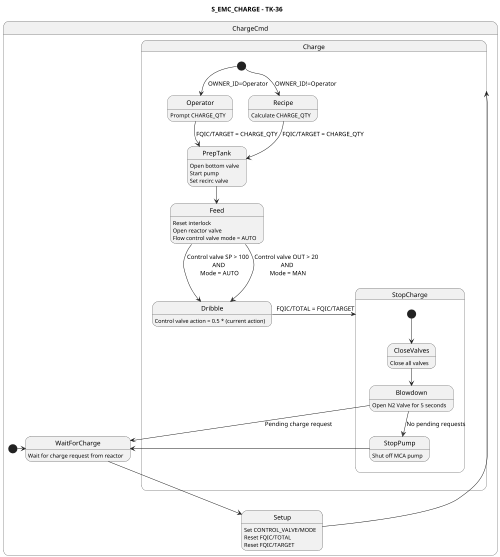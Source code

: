 @startuml
scale 500 width

title S_EMC_CHARGE - TK-36

state ChargeCmd{

    [*] -right-> WaitForCharge

    WaitForCharge : Wait for charge request from reactor

    WaitForCharge --> Setup

    state Setup{
        Setup: Set CONTROL_VALVE/MODE
        Setup: Reset FQIC/TOTAL
        Setup: Reset FQIC/TARGET
    }

    Setup --> Charge

    state Charge{
      [*] --> Operator : OWNER_ID=Operator
      [*] --> Recipe : OWNER_ID!=Operator

      state Operator : Prompt CHARGE_QTY

      state Recipe : Calculate CHARGE_QTY

      Operator --> PrepTank : FQIC/TARGET = CHARGE_QTY
      Recipe --> PrepTank : FQIC/TARGET = CHARGE_QTY

      PrepTank : Open bottom valve
      PrepTank : Start pump
      PrepTank : Set recirc valve

      PrepTank --> Feed

      Feed : Reset interlock
      Feed : Open reactor valve
      Feed : Flow control valve mode = AUTO

      Feed --> Dribble : Control valve SP > 100 \n AND \n Mode = AUTO
      Feed --> Dribble : Control valve OUT > 20 \n AND \n Mode = MAN

      Dribble : Control valve action = 0.5 * (current action)

      Dribble -right-> StopCharge : FQIC/TOTAL = FQIC/TARGET
    }

    state StopCharge{
        [*] --> CloseValves
        CloseValves --> Blowdown
        Blowdown --> StopPump : No pending requests
        Blowdown --> WaitForCharge : Pending charge request

        state CloseValves{
            CloseValves: Close all valves
        }

        state Blowdown{
          Blowdown: Open N2 Valve for 5 seconds
        }
    }

    state StopPump{
      StopPump: Shut off MCA pump
    }

    StopPump -down-> WaitForCharge

}

@enduml
